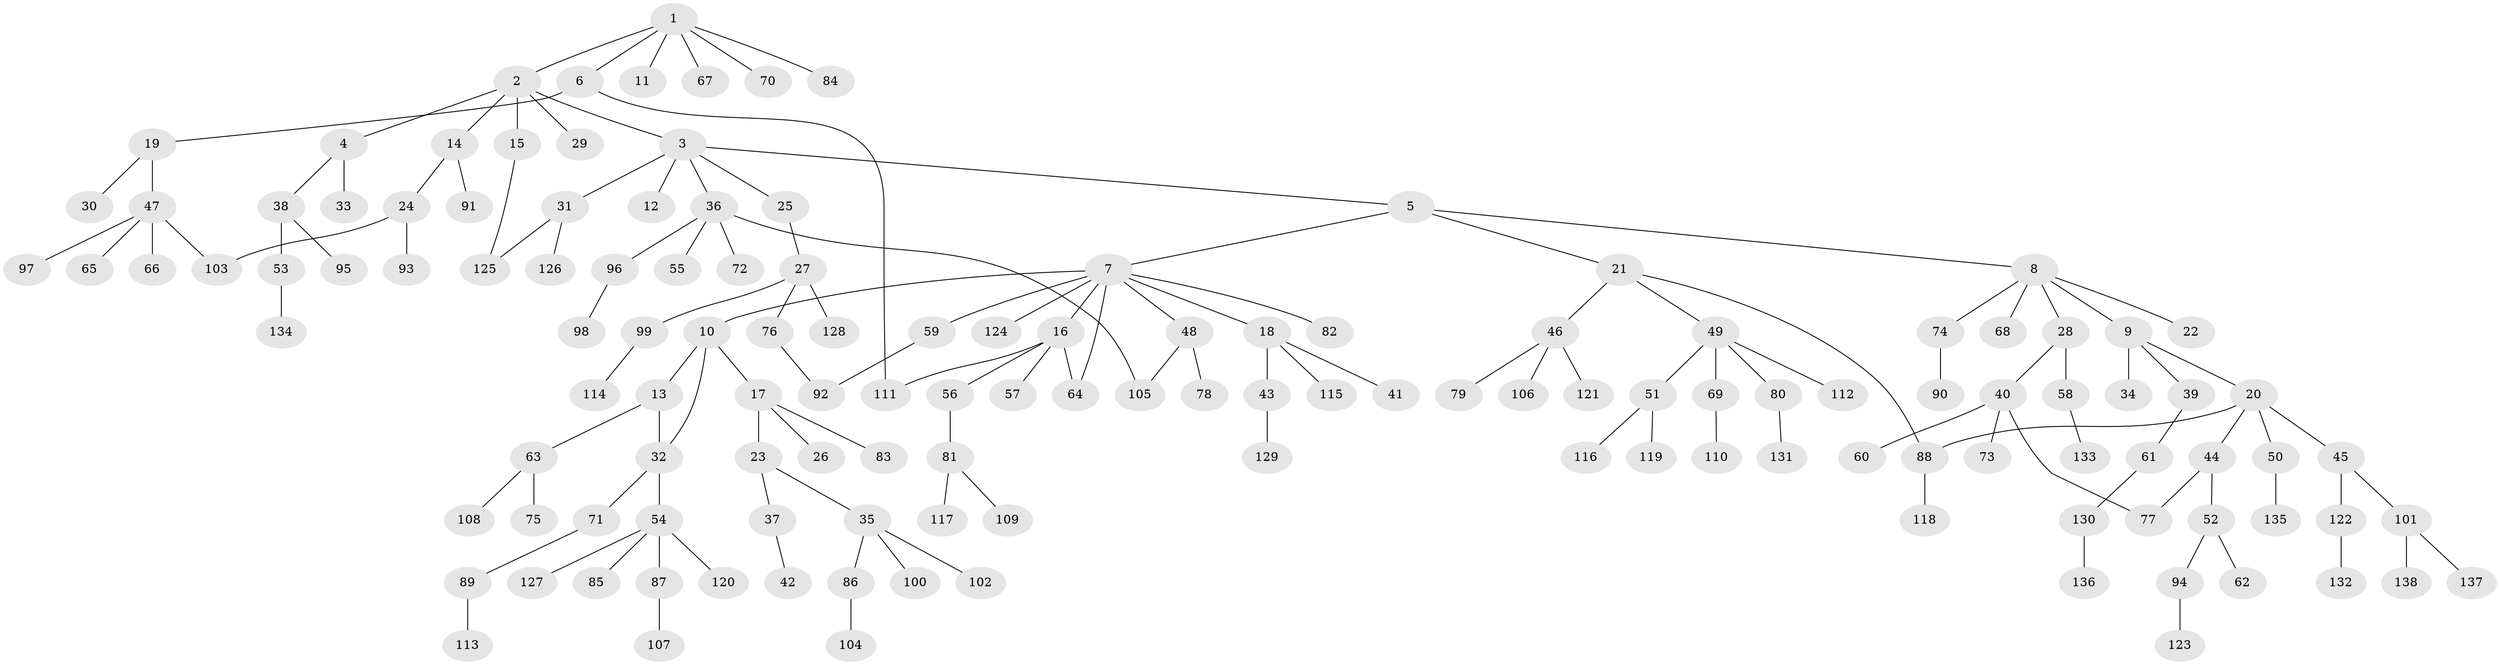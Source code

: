 // coarse degree distribution, {5: 0.07291666666666667, 7: 0.010416666666666666, 2: 0.19791666666666666, 6: 0.020833333333333332, 3: 0.10416666666666667, 11: 0.010416666666666666, 4: 0.052083333333333336, 1: 0.53125}
// Generated by graph-tools (version 1.1) at 2025/23/03/03/25 07:23:34]
// undirected, 138 vertices, 146 edges
graph export_dot {
graph [start="1"]
  node [color=gray90,style=filled];
  1;
  2;
  3;
  4;
  5;
  6;
  7;
  8;
  9;
  10;
  11;
  12;
  13;
  14;
  15;
  16;
  17;
  18;
  19;
  20;
  21;
  22;
  23;
  24;
  25;
  26;
  27;
  28;
  29;
  30;
  31;
  32;
  33;
  34;
  35;
  36;
  37;
  38;
  39;
  40;
  41;
  42;
  43;
  44;
  45;
  46;
  47;
  48;
  49;
  50;
  51;
  52;
  53;
  54;
  55;
  56;
  57;
  58;
  59;
  60;
  61;
  62;
  63;
  64;
  65;
  66;
  67;
  68;
  69;
  70;
  71;
  72;
  73;
  74;
  75;
  76;
  77;
  78;
  79;
  80;
  81;
  82;
  83;
  84;
  85;
  86;
  87;
  88;
  89;
  90;
  91;
  92;
  93;
  94;
  95;
  96;
  97;
  98;
  99;
  100;
  101;
  102;
  103;
  104;
  105;
  106;
  107;
  108;
  109;
  110;
  111;
  112;
  113;
  114;
  115;
  116;
  117;
  118;
  119;
  120;
  121;
  122;
  123;
  124;
  125;
  126;
  127;
  128;
  129;
  130;
  131;
  132;
  133;
  134;
  135;
  136;
  137;
  138;
  1 -- 2;
  1 -- 6;
  1 -- 11;
  1 -- 67;
  1 -- 70;
  1 -- 84;
  2 -- 3;
  2 -- 4;
  2 -- 14;
  2 -- 15;
  2 -- 29;
  3 -- 5;
  3 -- 12;
  3 -- 25;
  3 -- 31;
  3 -- 36;
  4 -- 33;
  4 -- 38;
  5 -- 7;
  5 -- 8;
  5 -- 21;
  6 -- 19;
  6 -- 111;
  7 -- 10;
  7 -- 16;
  7 -- 18;
  7 -- 48;
  7 -- 59;
  7 -- 82;
  7 -- 124;
  7 -- 64;
  8 -- 9;
  8 -- 22;
  8 -- 28;
  8 -- 68;
  8 -- 74;
  9 -- 20;
  9 -- 34;
  9 -- 39;
  10 -- 13;
  10 -- 17;
  10 -- 32;
  13 -- 63;
  13 -- 32;
  14 -- 24;
  14 -- 91;
  15 -- 125;
  16 -- 56;
  16 -- 57;
  16 -- 64;
  16 -- 111;
  17 -- 23;
  17 -- 26;
  17 -- 83;
  18 -- 41;
  18 -- 43;
  18 -- 115;
  19 -- 30;
  19 -- 47;
  20 -- 44;
  20 -- 45;
  20 -- 50;
  20 -- 88;
  21 -- 46;
  21 -- 49;
  21 -- 88;
  23 -- 35;
  23 -- 37;
  24 -- 93;
  24 -- 103;
  25 -- 27;
  27 -- 76;
  27 -- 99;
  27 -- 128;
  28 -- 40;
  28 -- 58;
  31 -- 125;
  31 -- 126;
  32 -- 54;
  32 -- 71;
  35 -- 86;
  35 -- 100;
  35 -- 102;
  36 -- 55;
  36 -- 72;
  36 -- 96;
  36 -- 105;
  37 -- 42;
  38 -- 53;
  38 -- 95;
  39 -- 61;
  40 -- 60;
  40 -- 73;
  40 -- 77;
  43 -- 129;
  44 -- 52;
  44 -- 77;
  45 -- 101;
  45 -- 122;
  46 -- 79;
  46 -- 106;
  46 -- 121;
  47 -- 65;
  47 -- 66;
  47 -- 97;
  47 -- 103;
  48 -- 78;
  48 -- 105;
  49 -- 51;
  49 -- 69;
  49 -- 80;
  49 -- 112;
  50 -- 135;
  51 -- 116;
  51 -- 119;
  52 -- 62;
  52 -- 94;
  53 -- 134;
  54 -- 85;
  54 -- 87;
  54 -- 120;
  54 -- 127;
  56 -- 81;
  58 -- 133;
  59 -- 92;
  61 -- 130;
  63 -- 75;
  63 -- 108;
  69 -- 110;
  71 -- 89;
  74 -- 90;
  76 -- 92;
  80 -- 131;
  81 -- 109;
  81 -- 117;
  86 -- 104;
  87 -- 107;
  88 -- 118;
  89 -- 113;
  94 -- 123;
  96 -- 98;
  99 -- 114;
  101 -- 137;
  101 -- 138;
  122 -- 132;
  130 -- 136;
}
